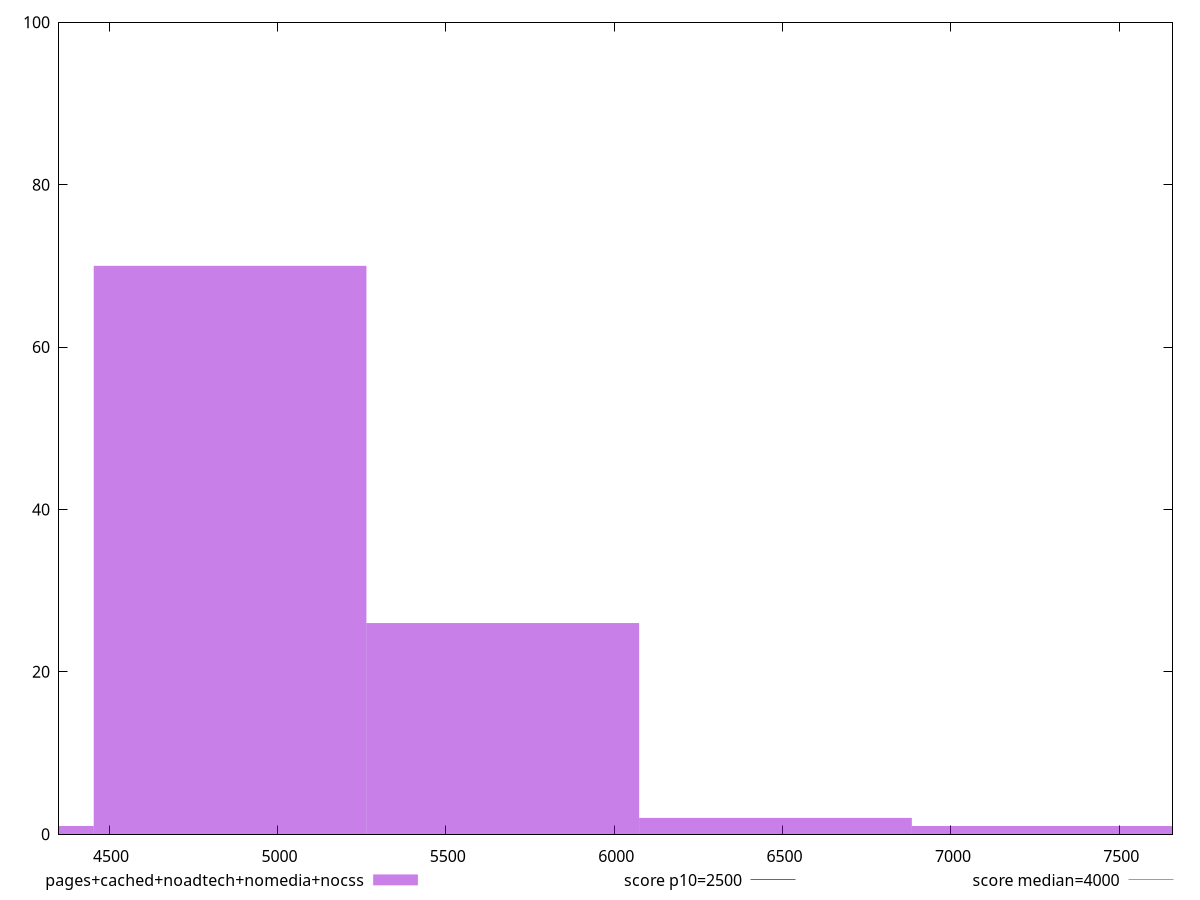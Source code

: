 reset

$pagesCachedNoadtechNomediaNocss <<EOF
4049.3770377250507 1
5669.127852815071 26
4859.252445270061 70
6479.003260360081 2
7288.878667905092 1
EOF

set key outside below
set boxwidth 809.8754075450101
set xrange [4351.2035:7657.998]
set yrange [0:100]
set trange [0:100]
set style fill transparent solid 0.5 noborder

set parametric
set terminal svg size 640, 490 enhanced background rgb 'white'
set output "report_00015_2021-02-09T16-11-33.973Z/largest-contentful-paint/comparison/histogram/4_vs_5.svg"

plot $pagesCachedNoadtechNomediaNocss title "pages+cached+noadtech+nomedia+nocss" with boxes, \
     2500,t title "score p10=2500", \
     4000,t title "score median=4000"

reset
